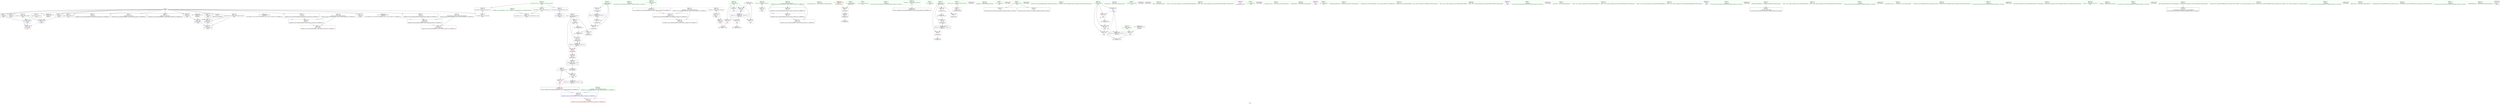 digraph "SVFG" {
	label="SVFG";

	Node0x5643668d6c70 [shape=record,color=grey,label="{NodeID: 0\nNullPtr}"];
	Node0x5643668d6c70 -> Node0x5643669fe590[style=solid];
	Node0x5643668d6c70 -> Node0x5643669fe690[style=solid];
	Node0x5643668d6c70 -> Node0x5643669fe760[style=solid];
	Node0x5643668d6c70 -> Node0x5643669fe830[style=solid];
	Node0x5643668d6c70 -> Node0x5643669fe900[style=solid];
	Node0x5643668d6c70 -> Node0x5643669fe9d0[style=solid];
	Node0x5643668d6c70 -> Node0x5643669feaa0[style=solid];
	Node0x5643668d6c70 -> Node0x5643669feb70[style=solid];
	Node0x5643668d6c70 -> Node0x5643669fec40[style=solid];
	Node0x5643668d6c70 -> Node0x5643669fed10[style=solid];
	Node0x5643668d6c70 -> Node0x5643669fede0[style=solid];
	Node0x5643668d6c70 -> Node0x5643669feeb0[style=solid];
	Node0x5643668d6c70 -> Node0x5643669fef80[style=solid];
	Node0x5643668d6c70 -> Node0x5643669ff050[style=solid];
	Node0x5643668d6c70 -> Node0x564366a02280[style=solid];
	Node0x5643669fce40 [shape=record,color=red,label="{NodeID: 97\n98\<--74\n\<--cnum\n_Z9read_charv\n}"];
	Node0x5643669fce40 -> Node0x564366a07fa0[style=solid];
	Node0x5643669fa740 [shape=record,color=green,label="{NodeID: 14\n269\<--1\n\<--dummyObj\nCan only get source location for instruction, argument, global var or function.}"];
	Node0x564366a1dc10 [shape=record,color=black,label="{NodeID: 277\n247 = PHI(126, )\n1st arg _ZStplIcSt11char_traitsIcESaIcEENSt7__cxx1112basic_stringIT_T0_T1_EERKS8_S5_ }"];
	Node0x564366a1dc10 -> Node0x564366a03150[style=solid];
	Node0x5643669fc980 [shape=record,color=red,label="{NodeID: 111\n263\<--249\n\<--__lhs.addr\n_ZStplIcSt11char_traitsIcESaIcEENSt7__cxx1112basic_stringIT_T0_T1_EERKS8_S5_\n}"];
	Node0x5643669fb400 [shape=record,color=green,label="{NodeID: 28\n72\<--73\nc\<--c_field_insensitive\n_Z9read_charv\n}"];
	Node0x5643669fb400 -> Node0x5643669fcd70[style=solid];
	Node0x5643669fb400 -> Node0x564366a02520[style=solid];
	Node0x5643669fb400 -> Node0x564366a025f0[style=solid];
	Node0x564366a07e20 [shape=record,color=grey,label="{NodeID: 208\n221 = Binary(220, 94, )\n}"];
	Node0x564366a07e20 -> Node0x564366a03080[style=solid];
	Node0x564366a02860 [shape=record,color=blue,label="{NodeID: 125\n118\<--79\nretval\<--\nmain\n}"];
	Node0x5643669fbfc0 [shape=record,color=green,label="{NodeID: 42\n136\<--137\nc7\<--c7_field_insensitive\nmain\n}"];
	Node0x5643669fbfc0 -> Node0x5643669fc8b0[style=solid];
	Node0x5643669fbfc0 -> Node0x564366a02ba0[style=solid];
	Node0x564366a0fe30 [shape=record,color=black,label="{NodeID: 222\nMR_4V_2 = PHI(MR_4V_4, MR_4V_1, )\npts\{73 \}\n}"];
	Node0x564366a0fe30 -> Node0x564366a02520[style=dashed];
	Node0x564366a0fe30 -> Node0x564366a025f0[style=dashed];
	Node0x564366a033c0 [shape=record,color=blue,label="{NodeID: 139\n253\<--273\nnrvo\<--\n_ZStplIcSt11char_traitsIcESaIcEENSt7__cxx1112basic_stringIT_T0_T1_EERKS8_S5_\n}"];
	Node0x564366a033c0 -> Node0x5643669fcb20[style=dashed];
	Node0x5643669fdd80 [shape=record,color=green,label="{NodeID: 56\n239\<--240\n__gxx_personality_v0\<--__gxx_personality_v0_field_insensitive\n}"];
	Node0x564366a13df0 [shape=record,color=yellow,style=double,label="{NodeID: 236\n18V_1 = ENCHI(MR_18V_0)\npts\{131 \}\nFun[main]}"];
	Node0x564366a13df0 -> Node0x564366a02d40[style=dashed];
	Node0x564366a13df0 -> Node0x564366a02ee0[style=dashed];
	Node0x5643669fe9d0 [shape=record,color=black,label="{NodeID: 70\n193\<--3\n\<--dummyVal\nmain\n}"];
	Node0x5643669fe9d0 -> Node0x564366a02ee0[style=solid];
	Node0x5643669ff5f0 [shape=record,color=black,label="{NodeID: 84\n89\<--88\nconv\<--\n_Z9read_charv\n}"];
	Node0x5643669ff5f0 -> Node0x564366a088a0[style=solid];
	Node0x5643669f3f40 [shape=record,color=green,label="{NodeID: 1\n7\<--1\n__dso_handle\<--dummyObj\nGlob }"];
	Node0x5643669fcf10 [shape=record,color=red,label="{NodeID: 98\n109\<--74\n\<--cnum\n_Z9read_charv\n}"];
	Node0x5643669fcf10 -> Node0x5643669ff6c0[style=solid];
	Node0x5643669fa7d0 [shape=record,color=green,label="{NodeID: 15\n273\<--1\n\<--dummyObj\nCan only get source location for instruction, argument, global var or function.}"];
	Node0x564366a1fe60 [shape=record,color=black,label="{NodeID: 278\n248 = PHI(170, )\n2nd arg _ZStplIcSt11char_traitsIcESaIcEENSt7__cxx1112basic_stringIT_T0_T1_EERKS8_S5_ }"];
	Node0x564366a1fe60 -> Node0x564366a03220[style=solid];
	Node0x5643669fca50 [shape=record,color=red,label="{NodeID: 112\n267\<--251\n\<--__rhs.addr\n_ZStplIcSt11char_traitsIcESaIcEENSt7__cxx1112basic_stringIT_T0_T1_EERKS8_S5_\n}"];
	Node0x5643669fb4d0 [shape=record,color=green,label="{NodeID: 29\n74\<--75\ncnum\<--cnum_field_insensitive\n_Z9read_charv\n}"];
	Node0x5643669fb4d0 -> Node0x5643669fce40[style=solid];
	Node0x5643669fb4d0 -> Node0x5643669fcf10[style=solid];
	Node0x5643669fb4d0 -> Node0x564366a02380[style=solid];
	Node0x5643669fb4d0 -> Node0x564366a026c0[style=solid];
	Node0x564366a07fa0 [shape=record,color=grey,label="{NodeID: 209\n99 = Binary(98, 100, )\n}"];
	Node0x564366a07fa0 -> Node0x564366a082a0[style=solid];
	Node0x564366a02930 [shape=record,color=blue,label="{NodeID: 126\n120\<--79\ncasenum\<--\nmain\n}"];
	Node0x564366a02930 -> Node0x5643669fd180[style=dashed];
	Node0x5643669fc090 [shape=record,color=green,label="{NodeID: 43\n138\<--139\nref.tmp10\<--ref.tmp10_field_insensitive\nmain\n|{<s0>12}}"];
	Node0x5643669fc090:s0 -> Node0x564366a1d8a0[style=solid,color=red];
	Node0x564366a10330 [shape=record,color=black,label="{NodeID: 223\nMR_6V_3 = PHI(MR_6V_4, MR_6V_2, )\npts\{75 \}\n}"];
	Node0x564366a10330 -> Node0x5643669fce40[style=dashed];
	Node0x564366a10330 -> Node0x5643669fcf10[style=dashed];
	Node0x564366a10330 -> Node0x564366a026c0[style=dashed];
	Node0x564366a03490 [shape=record,color=blue,label="{NodeID: 140\n255\<--277\nexn.slot\<--\n_ZStplIcSt11char_traitsIcESaIcEENSt7__cxx1112basic_stringIT_T0_T1_EERKS8_S5_\n}"];
	Node0x564366a03490 -> Node0x5643669fcbf0[style=dashed];
	Node0x5643669fde80 [shape=record,color=green,label="{NodeID: 57\n249\<--250\n__lhs.addr\<--__lhs.addr_field_insensitive\n_ZStplIcSt11char_traitsIcESaIcEENSt7__cxx1112basic_stringIT_T0_T1_EERKS8_S5_\n}"];
	Node0x5643669fde80 -> Node0x5643669fc980[style=solid];
	Node0x5643669fde80 -> Node0x564366a03150[style=solid];
	Node0x564366a13ed0 [shape=record,color=yellow,style=double,label="{NodeID: 237\n20V_1 = ENCHI(MR_20V_0)\npts\{133 \}\nFun[main]}"];
	Node0x564366a13ed0 -> Node0x564366a02e10[style=dashed];
	Node0x564366a13ed0 -> Node0x564366a02fb0[style=dashed];
	Node0x5643669feaa0 [shape=record,color=black,label="{NodeID: 71\n195\<--3\n\<--dummyVal\nmain\n}"];
	Node0x5643669feaa0 -> Node0x564366a02fb0[style=solid];
	Node0x5643669ff6c0 [shape=record,color=black,label="{NodeID: 85\n110\<--109\nconv2\<--\n_Z9read_charv\n}"];
	Node0x5643669ff6c0 -> Node0x5643669ff790[style=solid];
	Node0x5643669f44b0 [shape=record,color=green,label="{NodeID: 2\n12\<--1\n.str\<--dummyObj\nGlob }"];
	Node0x5643669fcfe0 [shape=record,color=red,label="{NodeID: 99\n82\<--76\n\<--i\n_Z9read_charv\n}"];
	Node0x5643669fcfe0 -> Node0x564366a08a20[style=solid];
	Node0x5643669fa860 [shape=record,color=green,label="{NodeID: 16\n4\<--6\n_ZStL8__ioinit\<--_ZStL8__ioinit_field_insensitive\nGlob }"];
	Node0x5643669fa860 -> Node0x5643669ff860[style=solid];
	Node0x564366a205f0 [shape=record,color=black,label="{NodeID: 279\n85 = PHI()\n}"];
	Node0x5643669fcb20 [shape=record,color=red,label="{NodeID: 113\n274\<--253\nnrvo.val\<--nrvo\n_ZStplIcSt11char_traitsIcESaIcEENSt7__cxx1112basic_stringIT_T0_T1_EERKS8_S5_\n}"];
	Node0x5643669fb5a0 [shape=record,color=green,label="{NodeID: 30\n76\<--77\ni\<--i_field_insensitive\n_Z9read_charv\n}"];
	Node0x5643669fb5a0 -> Node0x5643669fcfe0[style=solid];
	Node0x5643669fb5a0 -> Node0x5643669fd0b0[style=solid];
	Node0x5643669fb5a0 -> Node0x564366a02450[style=solid];
	Node0x5643669fb5a0 -> Node0x564366a02790[style=solid];
	Node0x564366a08120 [shape=record,color=grey,label="{NodeID: 210\n204 = Binary(203, 94, )\n}"];
	Node0x564366a02a00 [shape=record,color=blue,label="{NodeID: 127\n124\<--79\nc\<--\nmain\n}"];
	Node0x564366a02a00 -> Node0x564366a11730[style=dashed];
	Node0x5643669fc160 [shape=record,color=green,label="{NodeID: 44\n143\<--144\n_ZNSirsERi\<--_ZNSirsERi_field_insensitive\n}"];
	Node0x564366a10830 [shape=record,color=black,label="{NodeID: 224\nMR_8V_3 = PHI(MR_8V_4, MR_8V_2, )\npts\{77 \}\n}"];
	Node0x564366a10830 -> Node0x5643669fcfe0[style=dashed];
	Node0x564366a10830 -> Node0x5643669fd0b0[style=dashed];
	Node0x564366a10830 -> Node0x564366a02790[style=dashed];
	Node0x564366a03560 [shape=record,color=blue,label="{NodeID: 141\n257\<--279\nehselector.slot\<--\n_ZStplIcSt11char_traitsIcESaIcEENSt7__cxx1112basic_stringIT_T0_T1_EERKS8_S5_\n}"];
	Node0x564366a03560 -> Node0x564366a02060[style=dashed];
	Node0x5643669fdf50 [shape=record,color=green,label="{NodeID: 58\n251\<--252\n__rhs.addr\<--__rhs.addr_field_insensitive\n_ZStplIcSt11char_traitsIcESaIcEENSt7__cxx1112basic_stringIT_T0_T1_EERKS8_S5_\n}"];
	Node0x5643669fdf50 -> Node0x5643669fca50[style=solid];
	Node0x5643669fdf50 -> Node0x564366a03220[style=solid];
	Node0x5643669feb70 [shape=record,color=black,label="{NodeID: 72\n227\<--3\nlpad.val\<--dummyVal\nmain\n}"];
	Node0x5643669ff790 [shape=record,color=black,label="{NodeID: 86\n69\<--110\n_Z9read_charv_ret\<--conv2\n_Z9read_charv\n|{<s0>11}}"];
	Node0x5643669ff790:s0 -> Node0x564366a1d170[style=solid,color=blue];
	Node0x5643669e3c90 [shape=record,color=green,label="{NodeID: 3\n14\<--1\n.str.2\<--dummyObj\nGlob }"];
	Node0x564366a1ea30 [shape=record,color=black,label="{NodeID: 266\n33 = PHI()\n}"];
	Node0x5643669fd0b0 [shape=record,color=red,label="{NodeID: 100\n105\<--76\n\<--i\n_Z9read_charv\n}"];
	Node0x5643669fd0b0 -> Node0x564366a00ea0[style=solid];
	Node0x5643669fa930 [shape=record,color=green,label="{NodeID: 17\n8\<--11\nin\<--in_field_insensitive\nGlob }"];
	Node0x5643669fa930 -> Node0x5643669ff120[style=solid];
	Node0x5643669fa930 -> Node0x5643669ff220[style=solid];
	Node0x564366a206f0 [shape=record,color=black,label="{NodeID: 280\n161 = PHI()\n}"];
	Node0x5643669fcbf0 [shape=record,color=red,label="{NodeID: 114\n286\<--255\nexn\<--exn.slot\n_ZStplIcSt11char_traitsIcESaIcEENSt7__cxx1112basic_stringIT_T0_T1_EERKS8_S5_\n}"];
	Node0x5643669fb670 [shape=record,color=green,label="{NodeID: 31\n86\<--87\n_ZStrsIcSt11char_traitsIcEERSt13basic_istreamIT_T0_ES6_RS3_\<--_ZStrsIcSt11char_traitsIcEERSt13basic_istreamIT_T0_ES6_RS3__field_insensitive\n}"];
	Node0x564366a082a0 [shape=record,color=grey,label="{NodeID: 211\n102 = Binary(99, 101, )\n}"];
	Node0x564366a082a0 -> Node0x564366a026c0[style=solid];
	Node0x564366a02ad0 [shape=record,color=blue,label="{NodeID: 128\n134\<--79\ni\<--\nmain\n}"];
	Node0x564366a02ad0 -> Node0x5643669fc710[style=dashed];
	Node0x564366a02ad0 -> Node0x5643669fc7e0[style=dashed];
	Node0x564366a02ad0 -> Node0x564366a02c70[style=dashed];
	Node0x564366a02ad0 -> Node0x564366a11c30[style=dashed];
	Node0x5643669fc260 [shape=record,color=green,label="{NodeID: 45\n152\<--153\n_ZNSaIcEC1Ev\<--_ZNSaIcEC1Ev_field_insensitive\n}"];
	Node0x5643669fe020 [shape=record,color=green,label="{NodeID: 59\n253\<--254\nnrvo\<--nrvo_field_insensitive\n_ZStplIcSt11char_traitsIcESaIcEENSt7__cxx1112basic_stringIT_T0_T1_EERKS8_S5_\n}"];
	Node0x5643669fe020 -> Node0x5643669fcb20[style=solid];
	Node0x5643669fe020 -> Node0x564366a032f0[style=solid];
	Node0x5643669fe020 -> Node0x564366a033c0[style=solid];
	Node0x5643669fec40 [shape=record,color=black,label="{NodeID: 73\n228\<--3\nlpad.val26\<--dummyVal\nmain\n}"];
	Node0x5643669ff860 [shape=record,color=purple,label="{NodeID: 87\n32\<--4\n\<--_ZStL8__ioinit\n__cxx_global_var_init\n}"];
	Node0x5643669e3d20 [shape=record,color=green,label="{NodeID: 4\n16\<--1\n_ZSt4cout\<--dummyObj\nGlob }"];
	Node0x564366a1e960 [shape=record,color=black,label="{NodeID: 267\n56 = PHI()\n}"];
	Node0x5643669fd180 [shape=record,color=red,label="{NodeID: 101\n148\<--120\n\<--casenum\nmain\n}"];
	Node0x5643669fd180 -> Node0x564366a085a0[style=solid];
	Node0x5643669faa30 [shape=record,color=green,label="{NodeID: 18\n21\<--25\nllvm.global_ctors\<--llvm.global_ctors_field_insensitive\nGlob }"];
	Node0x5643669faa30 -> Node0x5643669ffc70[style=solid];
	Node0x5643669faa30 -> Node0x5643669ffd70[style=solid];
	Node0x5643669faa30 -> Node0x5643669ffe70[style=solid];
	Node0x564366a207f0 [shape=record,color=black,label="{NodeID: 281\n268 = PHI()\n}"];
	Node0x564366a02060 [shape=record,color=red,label="{NodeID: 115\n287\<--257\nsel\<--ehselector.slot\n_ZStplIcSt11char_traitsIcESaIcEENSt7__cxx1112basic_stringIT_T0_T1_EERKS8_S5_\n}"];
	Node0x5643669fb770 [shape=record,color=green,label="{NodeID: 32\n115\<--116\nmain\<--main_field_insensitive\n}"];
	Node0x564366a08420 [shape=record,color=grey,label="{NodeID: 212\n182 = Binary(181, 94, )\n}"];
	Node0x564366a08420 -> Node0x564366a02c70[style=solid];
	Node0x564366a02ba0 [shape=record,color=blue,label="{NodeID: 129\n136\<--168\nc7\<--call9\nmain\n}"];
	Node0x564366a02ba0 -> Node0x5643669fc8b0[style=dashed];
	Node0x564366a02ba0 -> Node0x564366a02ba0[style=dashed];
	Node0x564366a02ba0 -> Node0x564366a12130[style=dashed];
	Node0x5643669fc360 [shape=record,color=green,label="{NodeID: 46\n156\<--157\n_ZNSt7__cxx1112basic_stringIcSt11char_traitsIcESaIcEEC1EPKcRKS3_\<--_ZNSt7__cxx1112basic_stringIcSt11char_traitsIcESaIcEEC1EPKcRKS3__field_insensitive\n}"];
	Node0x5643669fe0f0 [shape=record,color=green,label="{NodeID: 60\n255\<--256\nexn.slot\<--exn.slot_field_insensitive\n_ZStplIcSt11char_traitsIcESaIcEENSt7__cxx1112basic_stringIT_T0_T1_EERKS8_S5_\n}"];
	Node0x5643669fe0f0 -> Node0x5643669fcbf0[style=solid];
	Node0x5643669fe0f0 -> Node0x564366a03490[style=solid];
	Node0x5643669fed10 [shape=record,color=black,label="{NodeID: 74\n276\<--3\n\<--dummyVal\n_ZStplIcSt11char_traitsIcESaIcEENSt7__cxx1112basic_stringIT_T0_T1_EERKS8_S5_\n}"];
	Node0x5643669ff930 [shape=record,color=purple,label="{NodeID: 88\n51\<--12\n\<--.str\n__cxx_global_var_init.1\n}"];
	Node0x5643669fa230 [shape=record,color=green,label="{NodeID: 5\n17\<--1\n.str.3\<--dummyObj\nGlob }"];
	Node0x564366a1d070 [shape=record,color=black,label="{NodeID: 268\n142 = PHI()\n}"];
	Node0x5643669fd250 [shape=record,color=red,label="{NodeID: 102\n165\<--122\n\<--b\nmain\n}"];
	Node0x5643669fd250 -> Node0x564366a08720[style=solid];
	Node0x5643669fab30 [shape=record,color=green,label="{NodeID: 19\n26\<--27\n__cxx_global_var_init\<--__cxx_global_var_init_field_insensitive\n}"];
	Node0x564366a020f0 [shape=record,color=blue,label="{NodeID: 116\n322\<--22\nllvm.global_ctors_0\<--\nGlob }"];
	Node0x5643669fb870 [shape=record,color=green,label="{NodeID: 33\n118\<--119\nretval\<--retval_field_insensitive\nmain\n}"];
	Node0x5643669fb870 -> Node0x564366a02860[style=solid];
	Node0x564366a085a0 [shape=record,color=grey,label="{NodeID: 213\n149 = cmp(147, 148, )\n}"];
	Node0x564366a02c70 [shape=record,color=blue,label="{NodeID: 130\n134\<--182\ni\<--inc\nmain\n}"];
	Node0x564366a02c70 -> Node0x5643669fc710[style=dashed];
	Node0x564366a02c70 -> Node0x5643669fc7e0[style=dashed];
	Node0x564366a02c70 -> Node0x564366a02c70[style=dashed];
	Node0x564366a02c70 -> Node0x564366a11c30[style=dashed];
	Node0x5643669fc460 [shape=record,color=green,label="{NodeID: 47\n159\<--160\n_ZNSaIcED1Ev\<--_ZNSaIcED1Ev_field_insensitive\n}"];
	Node0x564366a11730 [shape=record,color=black,label="{NodeID: 227\nMR_16V_3 = PHI(MR_16V_4, MR_16V_2, )\npts\{125 \}\n}"];
	Node0x564366a11730 -> Node0x5643669fd320[style=dashed];
	Node0x564366a11730 -> Node0x5643669fd3f0[style=dashed];
	Node0x564366a11730 -> Node0x5643669fd4c0[style=dashed];
	Node0x564366a11730 -> Node0x564366a03080[style=dashed];
	Node0x5643669fe1c0 [shape=record,color=green,label="{NodeID: 61\n257\<--258\nehselector.slot\<--ehselector.slot_field_insensitive\n_ZStplIcSt11char_traitsIcESaIcEENSt7__cxx1112basic_stringIT_T0_T1_EERKS8_S5_\n}"];
	Node0x5643669fe1c0 -> Node0x564366a02060[style=solid];
	Node0x5643669fe1c0 -> Node0x564366a03560[style=solid];
	Node0x5643669fede0 [shape=record,color=black,label="{NodeID: 75\n277\<--3\n\<--dummyVal\n_ZStplIcSt11char_traitsIcESaIcEENSt7__cxx1112basic_stringIT_T0_T1_EERKS8_S5_\n}"];
	Node0x5643669fede0 -> Node0x564366a03490[style=solid];
	Node0x5643669ffa00 [shape=record,color=purple,label="{NodeID: 89\n154\<--14\n\<--.str.2\nmain\n}"];
	Node0x5643669fa2c0 [shape=record,color=green,label="{NodeID: 6\n19\<--1\n.str.4\<--dummyObj\nGlob }"];
	Node0x564366a1d170 [shape=record,color=black,label="{NodeID: 269\n168 = PHI(69, )\n}"];
	Node0x564366a1d170 -> Node0x564366a02ba0[style=solid];
	Node0x5643669fd320 [shape=record,color=red,label="{NodeID: 103\n147\<--124\n\<--c\nmain\n}"];
	Node0x5643669fd320 -> Node0x564366a085a0[style=solid];
	Node0x5643669fac30 [shape=record,color=green,label="{NodeID: 20\n30\<--31\n_ZNSt8ios_base4InitC1Ev\<--_ZNSt8ios_base4InitC1Ev_field_insensitive\n}"];
	Node0x564366a02180 [shape=record,color=blue,label="{NodeID: 117\n323\<--23\nllvm.global_ctors_1\<--_GLOBAL__sub_I_Marjan0003_0_0.cpp\nGlob }"];
	Node0x5643669fb940 [shape=record,color=green,label="{NodeID: 34\n120\<--121\ncasenum\<--casenum_field_insensitive\nmain\n}"];
	Node0x5643669fb940 -> Node0x5643669fd180[style=solid];
	Node0x5643669fb940 -> Node0x564366a02930[style=solid];
	Node0x564366a08720 [shape=record,color=grey,label="{NodeID: 214\n166 = cmp(164, 165, )\n}"];
	Node0x564366a02d40 [shape=record,color=blue,label="{NodeID: 131\n130\<--186\nexn.slot\<--\nmain\n}"];
	Node0x564366a02d40 -> Node0x5643669fc570[style=dashed];
	Node0x5643669fd580 [shape=record,color=green,label="{NodeID: 48\n172\<--173\n_ZStplIcSt11char_traitsIcESaIcEENSt7__cxx1112basic_stringIT_T0_T1_EERKS8_S5_\<--_ZStplIcSt11char_traitsIcESaIcEENSt7__cxx1112basic_stringIT_T0_T1_EERKS8_S5__field_insensitive\n}"];
	Node0x564366a11c30 [shape=record,color=black,label="{NodeID: 228\nMR_22V_2 = PHI(MR_22V_4, MR_22V_1, )\npts\{135 \}\n}"];
	Node0x564366a11c30 -> Node0x564366a02ad0[style=dashed];
	Node0x5643669fe290 [shape=record,color=green,label="{NodeID: 62\n265\<--266\n_ZNSt7__cxx1112basic_stringIcSt11char_traitsIcESaIcEEC1ERKS4_\<--_ZNSt7__cxx1112basic_stringIcSt11char_traitsIcESaIcEEC1ERKS4__field_insensitive\n}"];
	Node0x5643669feeb0 [shape=record,color=black,label="{NodeID: 76\n279\<--3\n\<--dummyVal\n_ZStplIcSt11char_traitsIcESaIcEENSt7__cxx1112basic_stringIT_T0_T1_EERKS8_S5_\n}"];
	Node0x5643669feeb0 -> Node0x564366a03560[style=solid];
	Node0x5643669ffad0 [shape=record,color=purple,label="{NodeID: 90\n199\<--17\n\<--.str.3\nmain\n}"];
	Node0x5643669fa350 [shape=record,color=green,label="{NodeID: 7\n22\<--1\n\<--dummyObj\nCan only get source location for instruction, argument, global var or function.}"];
	Node0x564366a1d360 [shape=record,color=black,label="{NodeID: 270\n174 = PHI()\n}"];
	Node0x5643669fd3f0 [shape=record,color=red,label="{NodeID: 104\n203\<--124\n\<--c\nmain\n}"];
	Node0x5643669fd3f0 -> Node0x564366a08120[style=solid];
	Node0x5643669fad30 [shape=record,color=green,label="{NodeID: 21\n36\<--37\n__cxa_atexit\<--__cxa_atexit_field_insensitive\n}"];
	Node0x564366a02280 [shape=record,color=blue, style = dotted,label="{NodeID: 118\n324\<--3\nllvm.global_ctors_2\<--dummyVal\nGlob }"];
	Node0x5643669fba10 [shape=record,color=green,label="{NodeID: 35\n122\<--123\nb\<--b_field_insensitive\nmain\n}"];
	Node0x5643669fba10 -> Node0x5643669fd250[style=solid];
	Node0x564366a088a0 [shape=record,color=grey,label="{NodeID: 215\n90 = cmp(89, 91, )\n}"];
	Node0x564366a02e10 [shape=record,color=blue,label="{NodeID: 132\n132\<--188\nehselector.slot\<--\nmain\n}"];
	Node0x564366a02e10 -> Node0x5643669fc640[style=dashed];
	Node0x5643669fd680 [shape=record,color=green,label="{NodeID: 49\n175\<--176\n_ZNSt7__cxx1112basic_stringIcSt11char_traitsIcESaIcEEaSEOS4_\<--_ZNSt7__cxx1112basic_stringIcSt11char_traitsIcESaIcEEaSEOS4__field_insensitive\n}"];
	Node0x564366a12130 [shape=record,color=black,label="{NodeID: 229\nMR_24V_2 = PHI(MR_24V_3, MR_24V_1, )\npts\{137 \}\n}"];
	Node0x564366a12130 -> Node0x564366a02ba0[style=dashed];
	Node0x564366a12130 -> Node0x564366a12130[style=dashed];
	Node0x5643669fe390 [shape=record,color=green,label="{NodeID: 63\n270\<--271\n_ZNSt7__cxx1112basic_stringIcSt11char_traitsIcESaIcEE6appendEmc\<--_ZNSt7__cxx1112basic_stringIcSt11char_traitsIcESaIcEE6appendEmc_field_insensitive\n}"];
	Node0x564366a14c50 [shape=record,color=yellow,style=double,label="{NodeID: 243\n32V_1 = ENCHI(MR_32V_0)\npts\{256 \}\nFun[_ZStplIcSt11char_traitsIcESaIcEENSt7__cxx1112basic_stringIT_T0_T1_EERKS8_S5_]}"];
	Node0x564366a14c50 -> Node0x564366a03490[style=dashed];
	Node0x5643669fef80 [shape=record,color=black,label="{NodeID: 77\n288\<--3\nlpad.val\<--dummyVal\n_ZStplIcSt11char_traitsIcESaIcEENSt7__cxx1112basic_stringIT_T0_T1_EERKS8_S5_\n}"];
	Node0x5643669ffba0 [shape=record,color=purple,label="{NodeID: 91\n208\<--19\n\<--.str.4\nmain\n}"];
	Node0x5643669fa3e0 [shape=record,color=green,label="{NodeID: 8\n53\<--1\n\<--dummyObj\nCan only get source location for instruction, argument, global var or function.}"];
	Node0x564366a1d430 [shape=record,color=black,label="{NodeID: 271\n200 = PHI()\n}"];
	Node0x5643669fd4c0 [shape=record,color=red,label="{NodeID: 105\n220\<--124\n\<--c\nmain\n}"];
	Node0x5643669fd4c0 -> Node0x564366a07e20[style=solid];
	Node0x5643669fae30 [shape=record,color=green,label="{NodeID: 22\n35\<--41\n_ZNSt8ios_base4InitD1Ev\<--_ZNSt8ios_base4InitD1Ev_field_insensitive\n}"];
	Node0x5643669fae30 -> Node0x5643669ff320[style=solid];
	Node0x564366a02380 [shape=record,color=blue,label="{NodeID: 119\n74\<--79\ncnum\<--\n_Z9read_charv\n}"];
	Node0x564366a02380 -> Node0x564366a10330[style=dashed];
	Node0x5643669fbae0 [shape=record,color=green,label="{NodeID: 36\n124\<--125\nc\<--c_field_insensitive\nmain\n}"];
	Node0x5643669fbae0 -> Node0x5643669fd320[style=solid];
	Node0x5643669fbae0 -> Node0x5643669fd3f0[style=solid];
	Node0x5643669fbae0 -> Node0x5643669fd4c0[style=solid];
	Node0x5643669fbae0 -> Node0x564366a02a00[style=solid];
	Node0x5643669fbae0 -> Node0x564366a03080[style=solid];
	Node0x564366a08a20 [shape=record,color=grey,label="{NodeID: 216\n83 = cmp(82, 53, )\n}"];
	Node0x564366a02ee0 [shape=record,color=blue,label="{NodeID: 133\n130\<--193\nexn.slot\<--\nmain\n}"];
	Node0x564366a02ee0 -> Node0x5643669fc570[style=dashed];
	Node0x5643669fd780 [shape=record,color=green,label="{NodeID: 50\n178\<--179\n_ZNSt7__cxx1112basic_stringIcSt11char_traitsIcESaIcEED1Ev\<--_ZNSt7__cxx1112basic_stringIcSt11char_traitsIcESaIcEED1Ev_field_insensitive\n}"];
	Node0x5643669fe490 [shape=record,color=green,label="{NodeID: 64\n23\<--317\n_GLOBAL__sub_I_Marjan0003_0_0.cpp\<--_GLOBAL__sub_I_Marjan0003_0_0.cpp_field_insensitive\n}"];
	Node0x5643669fe490 -> Node0x564366a02180[style=solid];
	Node0x564366a14d30 [shape=record,color=yellow,style=double,label="{NodeID: 244\n34V_1 = ENCHI(MR_34V_0)\npts\{258 \}\nFun[_ZStplIcSt11char_traitsIcESaIcEENSt7__cxx1112basic_stringIT_T0_T1_EERKS8_S5_]}"];
	Node0x564366a14d30 -> Node0x564366a03560[style=dashed];
	Node0x5643669ff050 [shape=record,color=black,label="{NodeID: 78\n289\<--3\nlpad.val1\<--dummyVal\n_ZStplIcSt11char_traitsIcESaIcEENSt7__cxx1112basic_stringIT_T0_T1_EERKS8_S5_\n}"];
	Node0x5643669ffc70 [shape=record,color=purple,label="{NodeID: 92\n322\<--21\nllvm.global_ctors_0\<--llvm.global_ctors\nGlob }"];
	Node0x5643669ffc70 -> Node0x564366a020f0[style=solid];
	Node0x5643669fa470 [shape=record,color=green,label="{NodeID: 9\n79\<--1\n\<--dummyObj\nCan only get source location for instruction, argument, global var or function.}"];
	Node0x564366a1d500 [shape=record,color=black,label="{NodeID: 272\n205 = PHI()\n}"];
	Node0x5643669fc570 [shape=record,color=red,label="{NodeID: 106\n225\<--130\nexn\<--exn.slot\nmain\n}"];
	Node0x5643669faf30 [shape=record,color=green,label="{NodeID: 23\n48\<--49\n__cxx_global_var_init.1\<--__cxx_global_var_init.1_field_insensitive\n}"];
	Node0x564366a02450 [shape=record,color=blue,label="{NodeID: 120\n76\<--79\ni\<--\n_Z9read_charv\n}"];
	Node0x564366a02450 -> Node0x564366a10830[style=dashed];
	Node0x5643669fbbb0 [shape=record,color=green,label="{NodeID: 37\n126\<--127\ns\<--s_field_insensitive\nmain\n|{<s0>12}}"];
	Node0x5643669fbbb0:s0 -> Node0x564366a1dc10[style=solid,color=red];
	Node0x564366a02fb0 [shape=record,color=blue,label="{NodeID: 134\n132\<--195\nehselector.slot\<--\nmain\n}"];
	Node0x564366a02fb0 -> Node0x5643669fc640[style=dashed];
	Node0x5643669fd880 [shape=record,color=green,label="{NodeID: 51\n201\<--202\n_ZStlsISt11char_traitsIcEERSt13basic_ostreamIcT_ES5_PKc\<--_ZStlsISt11char_traitsIcEERSt13basic_ostreamIcT_ES5_PKc_field_insensitive\n}"];
	Node0x5643669fe590 [shape=record,color=black,label="{NodeID: 65\n2\<--3\ndummyVal\<--dummyVal\n}"];
	Node0x564366a14e10 [shape=record,color=yellow,style=double,label="{NodeID: 245\n2V_1 = ENCHI(MR_2V_0)\npts\{71 \}\nFun[_Z9read_charv]}"];
	Node0x564366a14e10 -> Node0x5643669fff70[style=dashed];
	Node0x5643669ff120 [shape=record,color=black,label="{NodeID: 79\n9\<--8\n\<--in\nCan only get source location for instruction, argument, global var or function.}"];
	Node0x5643669ffd70 [shape=record,color=purple,label="{NodeID: 93\n323\<--21\nllvm.global_ctors_1\<--llvm.global_ctors\nGlob }"];
	Node0x5643669ffd70 -> Node0x564366a02180[style=solid];
	Node0x5643669fa500 [shape=record,color=green,label="{NodeID: 10\n91\<--1\n\<--dummyObj\nCan only get source location for instruction, argument, global var or function.}"];
	Node0x564366a1d5d0 [shape=record,color=black,label="{NodeID: 273\n209 = PHI()\n}"];
	Node0x5643669fc640 [shape=record,color=red,label="{NodeID: 107\n226\<--132\nsel\<--ehselector.slot\nmain\n}"];
	Node0x5643669fb030 [shape=record,color=green,label="{NodeID: 24\n54\<--55\n_ZNSt14basic_ifstreamIcSt11char_traitsIcEEC1EPKcSt13_Ios_Openmode\<--_ZNSt14basic_ifstreamIcSt11char_traitsIcEEC1EPKcSt13_Ios_Openmode_field_insensitive\n}"];
	Node0x564366a02520 [shape=record,color=blue,label="{NodeID: 121\n72\<--94\nc\<--\n_Z9read_charv\n}"];
	Node0x564366a02520 -> Node0x5643669fcd70[style=dashed];
	Node0x564366a02520 -> Node0x564366a0fe30[style=dashed];
	Node0x5643669fbc80 [shape=record,color=green,label="{NodeID: 38\n128\<--129\nref.tmp\<--ref.tmp_field_insensitive\nmain\n}"];
	Node0x564366a03080 [shape=record,color=blue,label="{NodeID: 135\n124\<--221\nc\<--inc24\nmain\n}"];
	Node0x564366a03080 -> Node0x564366a11730[style=dashed];
	Node0x5643669fd980 [shape=record,color=green,label="{NodeID: 52\n206\<--207\n_ZNSolsEi\<--_ZNSolsEi_field_insensitive\n}"];
	Node0x5643669fe690 [shape=record,color=black,label="{NodeID: 66\n185\<--3\n\<--dummyVal\nmain\n}"];
	Node0x5643669ff220 [shape=record,color=black,label="{NodeID: 80\n10\<--8\n\<--in\nCan only get source location for instruction, argument, global var or function.}"];
	Node0x5643669ffe70 [shape=record,color=purple,label="{NodeID: 94\n324\<--21\nllvm.global_ctors_2\<--llvm.global_ctors\nGlob }"];
	Node0x5643669ffe70 -> Node0x564366a02280[style=solid];
	Node0x5643669fa590 [shape=record,color=green,label="{NodeID: 11\n94\<--1\n\<--dummyObj\nCan only get source location for instruction, argument, global var or function.}"];
	Node0x564366a1d6d0 [shape=record,color=black,label="{NodeID: 274\n210 = PHI()\n}"];
	Node0x5643669fc710 [shape=record,color=red,label="{NodeID: 108\n164\<--134\n\<--i\nmain\n}"];
	Node0x5643669fc710 -> Node0x564366a08720[style=solid];
	Node0x5643669fb130 [shape=record,color=green,label="{NodeID: 25\n58\<--64\n_ZNSt14basic_ifstreamIcSt11char_traitsIcEED1Ev\<--_ZNSt14basic_ifstreamIcSt11char_traitsIcEED1Ev_field_insensitive\n}"];
	Node0x5643669fb130 -> Node0x5643669ff420[style=solid];
	Node0x564366a025f0 [shape=record,color=blue,label="{NodeID: 122\n72\<--79\nc\<--\n_Z9read_charv\n}"];
	Node0x564366a025f0 -> Node0x5643669fcd70[style=dashed];
	Node0x564366a025f0 -> Node0x564366a0fe30[style=dashed];
	Node0x5643669fbd50 [shape=record,color=green,label="{NodeID: 39\n130\<--131\nexn.slot\<--exn.slot_field_insensitive\nmain\n}"];
	Node0x5643669fbd50 -> Node0x5643669fc570[style=solid];
	Node0x5643669fbd50 -> Node0x564366a02d40[style=solid];
	Node0x5643669fbd50 -> Node0x564366a02ee0[style=solid];
	Node0x564366a03150 [shape=record,color=blue,label="{NodeID: 136\n249\<--247\n__lhs.addr\<--__lhs\n_ZStplIcSt11char_traitsIcESaIcEENSt7__cxx1112basic_stringIT_T0_T1_EERKS8_S5_\n}"];
	Node0x564366a03150 -> Node0x5643669fc980[style=dashed];
	Node0x5643669fda80 [shape=record,color=green,label="{NodeID: 53\n211\<--212\n_ZStlsIcSt11char_traitsIcESaIcEERSt13basic_ostreamIT_T0_ES7_RKNSt7__cxx1112basic_stringIS4_S5_T1_EE\<--_ZStlsIcSt11char_traitsIcESaIcEERSt13basic_ostreamIT_T0_ES7_RKNSt7__cxx1112basic_stringIS4_S5_T1_EE_field_insensitive\n}"];
	Node0x5643669fe760 [shape=record,color=black,label="{NodeID: 67\n186\<--3\n\<--dummyVal\nmain\n}"];
	Node0x5643669fe760 -> Node0x564366a02d40[style=solid];
	Node0x5643669ff320 [shape=record,color=black,label="{NodeID: 81\n34\<--35\n\<--_ZNSt8ios_base4InitD1Ev\nCan only get source location for instruction, argument, global var or function.}"];
	Node0x5643669fff70 [shape=record,color=red,label="{NodeID: 95\n88\<--70\n\<--b\n_Z9read_charv\n}"];
	Node0x5643669fff70 -> Node0x5643669ff5f0[style=solid];
	Node0x5643669fa620 [shape=record,color=green,label="{NodeID: 12\n100\<--1\n\<--dummyObj\nCan only get source location for instruction, argument, global var or function.}"];
	Node0x564366a1d7d0 [shape=record,color=black,label="{NodeID: 275\n213 = PHI()\n}"];
	Node0x5643669fc7e0 [shape=record,color=red,label="{NodeID: 109\n181\<--134\n\<--i\nmain\n}"];
	Node0x5643669fc7e0 -> Node0x564366a08420[style=solid];
	Node0x5643669fb230 [shape=record,color=green,label="{NodeID: 26\n67\<--68\n_Z9read_charv\<--_Z9read_charv_field_insensitive\n}"];
	Node0x564366a026c0 [shape=record,color=blue,label="{NodeID: 123\n74\<--102\ncnum\<--add\n_Z9read_charv\n}"];
	Node0x564366a026c0 -> Node0x564366a10330[style=dashed];
	Node0x5643669fbe20 [shape=record,color=green,label="{NodeID: 40\n132\<--133\nehselector.slot\<--ehselector.slot_field_insensitive\nmain\n}"];
	Node0x5643669fbe20 -> Node0x5643669fc640[style=solid];
	Node0x5643669fbe20 -> Node0x564366a02e10[style=solid];
	Node0x5643669fbe20 -> Node0x564366a02fb0[style=solid];
	Node0x564366a03220 [shape=record,color=blue,label="{NodeID: 137\n251\<--248\n__rhs.addr\<--__rhs\n_ZStplIcSt11char_traitsIcESaIcEENSt7__cxx1112basic_stringIT_T0_T1_EERKS8_S5_\n}"];
	Node0x564366a03220 -> Node0x5643669fca50[style=dashed];
	Node0x5643669fdb80 [shape=record,color=green,label="{NodeID: 54\n214\<--215\n_ZSt4endlIcSt11char_traitsIcEERSt13basic_ostreamIT_T0_ES6_\<--_ZSt4endlIcSt11char_traitsIcEERSt13basic_ostreamIT_T0_ES6__field_insensitive\n}"];
	Node0x564366a13c30 [shape=record,color=yellow,style=double,label="{NodeID: 234\n14V_1 = ENCHI(MR_14V_0)\npts\{123 \}\nFun[main]}"];
	Node0x564366a13c30 -> Node0x5643669fd250[style=dashed];
	Node0x5643669fe830 [shape=record,color=black,label="{NodeID: 68\n188\<--3\n\<--dummyVal\nmain\n}"];
	Node0x5643669fe830 -> Node0x564366a02e10[style=solid];
	Node0x5643669ff420 [shape=record,color=black,label="{NodeID: 82\n57\<--58\n\<--_ZNSt14basic_ifstreamIcSt11char_traitsIcEED1Ev\nCan only get source location for instruction, argument, global var or function.}"];
	Node0x5643669fcd70 [shape=record,color=red,label="{NodeID: 96\n101\<--72\n\<--c\n_Z9read_charv\n}"];
	Node0x5643669fcd70 -> Node0x564366a082a0[style=solid];
	Node0x5643669fa6b0 [shape=record,color=green,label="{NodeID: 13\n262\<--1\n\<--dummyObj\nCan only get source location for instruction, argument, global var or function.}"];
	Node0x564366a1d8a0 [shape=record,color=black,label="{NodeID: 276\n246 = PHI(138, )\n0th arg _ZStplIcSt11char_traitsIcESaIcEENSt7__cxx1112basic_stringIT_T0_T1_EERKS8_S5_ }"];
	Node0x5643669fc8b0 [shape=record,color=red,label="{NodeID: 110\n170\<--136\n\<--c7\nmain\n|{<s0>12}}"];
	Node0x5643669fc8b0:s0 -> Node0x564366a1fe60[style=solid,color=red];
	Node0x5643669fb330 [shape=record,color=green,label="{NodeID: 27\n70\<--71\nb\<--b_field_insensitive\n_Z9read_charv\n}"];
	Node0x5643669fb330 -> Node0x5643669fff70[style=solid];
	Node0x564366a00ea0 [shape=record,color=grey,label="{NodeID: 207\n106 = Binary(105, 94, )\n}"];
	Node0x564366a00ea0 -> Node0x564366a02790[style=solid];
	Node0x564366a02790 [shape=record,color=blue,label="{NodeID: 124\n76\<--106\ni\<--inc\n_Z9read_charv\n}"];
	Node0x564366a02790 -> Node0x564366a10830[style=dashed];
	Node0x5643669fbef0 [shape=record,color=green,label="{NodeID: 41\n134\<--135\ni\<--i_field_insensitive\nmain\n}"];
	Node0x5643669fbef0 -> Node0x5643669fc710[style=solid];
	Node0x5643669fbef0 -> Node0x5643669fc7e0[style=solid];
	Node0x5643669fbef0 -> Node0x564366a02ad0[style=solid];
	Node0x5643669fbef0 -> Node0x564366a02c70[style=solid];
	Node0x564366a032f0 [shape=record,color=blue,label="{NodeID: 138\n253\<--262\nnrvo\<--\n_ZStplIcSt11char_traitsIcESaIcEENSt7__cxx1112basic_stringIT_T0_T1_EERKS8_S5_\n}"];
	Node0x564366a032f0 -> Node0x564366a033c0[style=dashed];
	Node0x5643669fdc80 [shape=record,color=green,label="{NodeID: 55\n216\<--217\n_ZNSolsEPFRSoS_E\<--_ZNSolsEPFRSoS_E_field_insensitive\n}"];
	Node0x5643669fe900 [shape=record,color=black,label="{NodeID: 69\n192\<--3\n\<--dummyVal\nmain\n}"];
	Node0x5643669ff520 [shape=record,color=black,label="{NodeID: 83\n117\<--79\nmain_ret\<--\nmain\n}"];
}
